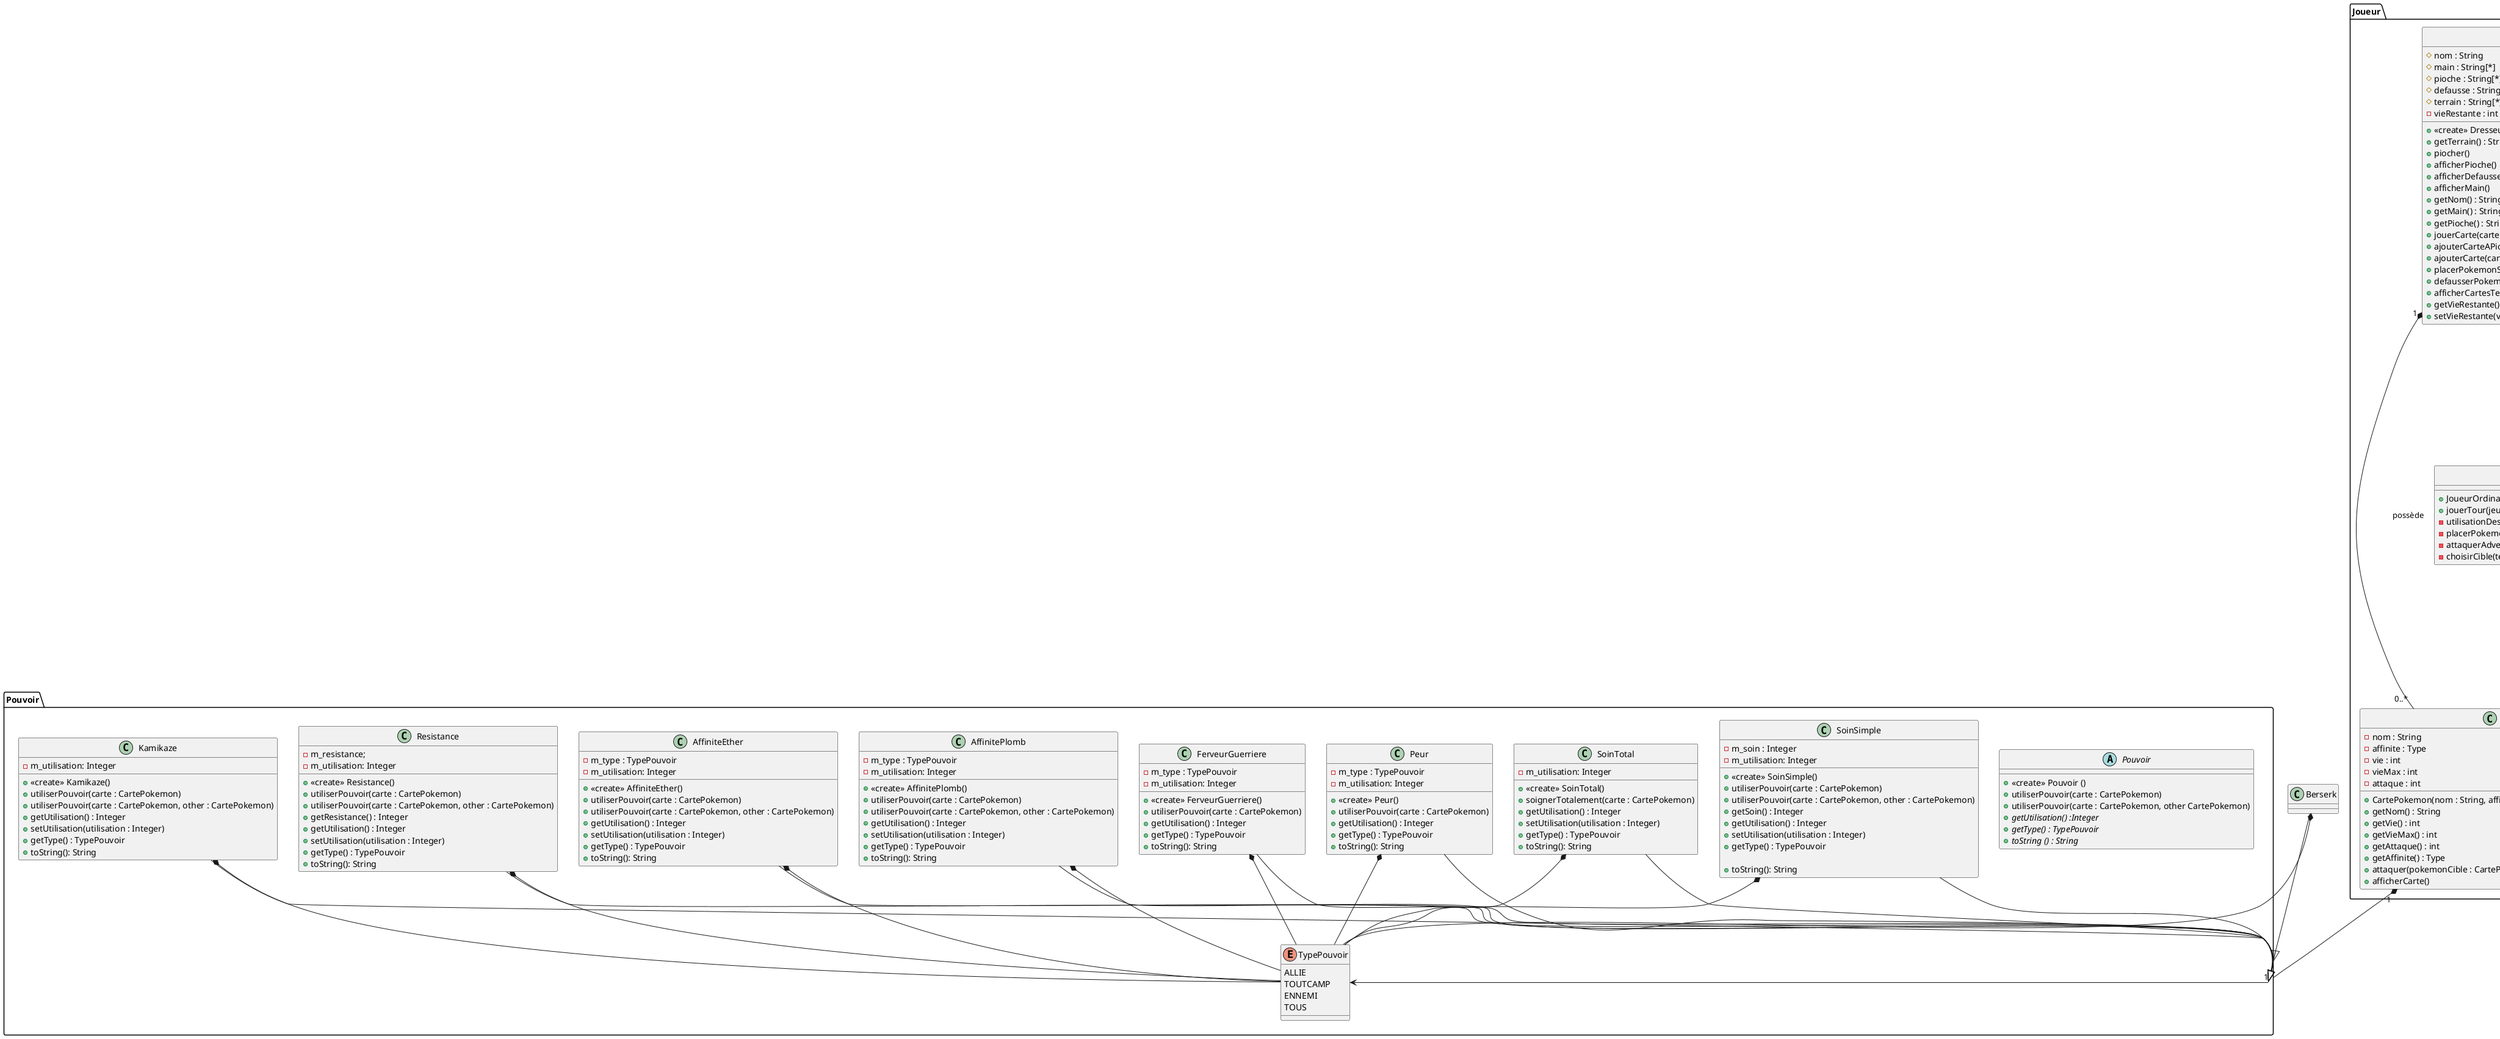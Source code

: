 @startuml

package Jouer{
class Pokemon {
+ main(String[] args: String[])
}

class Jeu {
- scanner : Scanner
- joueur1 : Dresseur
- joueur2 : Dresseur
- joueurActuel : Dresseur
- numeroTour : int
- nomsPokemon : String[*]
- pouvoirs : String[*]
- joueurAdverse : JoueurOrdinateur
- clip : Clip
+ «create» Jeu (joueur1 : Dresseur, joueur2 : Dresseur)
+ jouerTour()
+ utilisationDesPouvoirs ()
+ trouverCarteDansTerrain (nomCarte : String)
+ trouverCarteDansTerrainJoueurAdverse(nomCarte : String, joueurActuel : Dresseur) : CartePokemon
+ afficherCartesTerrainJoueur2() : String
+ trouverCarteDansTerrainJoueur2(nomCarte : String) : CartePokemon
+ prochainTour()
+ afficherMainJoueur2() : String
+ afficherCarteMainJoueur2() : String
+ trouverCarteDansMainJoueur2(nomCarte : String) : CartePokemon
+ genererPokemon() : CartePokemon
+ getJoueurAdverse(joueurActuel : Dresseur) : Dresseur
}
}

package Joueur{

class Dresseur {
# nom : String
# main : String[*]
# pioche : String[*]
# defausse : String[*]
# terrain : String[*]
- vieRestante : int
+ «create» Dresseur(nom : String)
+ getTerrain() : String[*]
+ piocher()
+ afficherPioche()
+ afficherDefausse()
+ afficherMain()
+ getNom() : String
+ getMain() : String[*]
+ getPioche() : String[*]
+ jouerCarte(carte : CartePokemon)
+ ajouterCarteAPioche(carte : CartePokemon)
+ ajouterCarte(carte : CartePokemon)
+ placerPokemonSurTerrain(carte : CartePokemon) : boolean
+ defausserPokemon(pokemon : CartePokemon)
+ afficherCartesTerrainAvecIndex() : String
+ getVieRestante() : Integer
+ setVieRestante(vieRestante : Integer)

}

class CartePokemon {
- nom : String
- affinite : Type
- vie : int
- vieMax : int
- attaque : int
+ CartePokemon(nom : String, affinite : Type, vie : int, vieMax : int, attaque : int)
+ getNom() : String
+ getVie() : int
+ getVieMax() : int
+ getAttaque() : int
+ getAffinite() : Type
+ attaquer(pokemonCible : CartePokemon)
+ afficherCarte()
}

class JoueurOrdinateur extends Dresseur {
+ JoueurOrdinateur(nom : String)
+ jouerTour(jeu : Jeu)
- utilisationDesPouvoirs(jeu : Jeu)
- placerPokemonsSurTerrain()
- attaquerAdversaire(jeu : Jeu)
- choisirCible(terrainAdversaire : String[*]) : CartePokemon
}
}

package Element{

abstract class Type {
#-m_type : String
+ «create» Type ()
+ {abstract} getType() : Type
+ {abstract} getAvantage() : Type
+ {abstract} getType() : Type
}

class Air {
+ «create» Air()
+ getAvantage() : Type
+ getType(): Type
}

class Eau {
+ «create» Eau()
+ getAvantage() : Type
+ getType(): Type
}

class Feu {
+ «create» Feu()
+ getAvantage() : Type
+ getType(): Type
}

class Terre {
+ «create» Terre()
+ getAvantage() : Type
+ getType(): Type
}

class Ether {
+ «create» Ether() :
+ getAvantages() : String[*]
+ getType(): Type
+ toString(): String
}

class Plomb {
+ «create» Plomb() :
+ getAvantages() : String[*]
+ getType(): Type
+ toString(): String
}
}

package Pouvoir{

abstract class Pouvoir {
+ «create» Pouvoir ()
+ utiliserPouvoir(carte : CartePokemon)
+ utiliserPouvoir(carte : CartePokemon, other CartePokemon)
+ {abstract} getUtilisation() :Integer
+ {abstract} getType() : TypePouvoir
+ {abstract} toString () : String
}

enum TypePouvoir{
ALLIE
TOUTCAMP
ENNEMI
TOUS
}

class SoinTotal {
- m_utilisation: Integer
+ «create» SoinTotal()
+ soignerTotalement(carte : CartePokemon)
+ getUtilisation() : Integer
+ setUtilisation(utilisation : Integer)
+ getType() : TypePouvoir
+ toString(): String
}

class SoinSimple {
- m_soin : Integer
- m_utilisation: Integer
+ «create» SoinSimple()
+ utiliserPouvoir(carte : CartePokemon)
+ utiliserPouvoir(carte : CartePokemon, other : CartePokemon)
+ getSoin() : Integer
+ getUtilisation() : Integer
+ setUtilisation(utilisation : Integer)
+ getType() : TypePouvoir

+ toString(): String
}

class Kamikaze {
- m_utilisation: Integer
+ «create» Kamikaze()
+ utiliserPouvoir(carte : CartePokemon)
+ utiliserPouvoir(carte : CartePokemon, other : CartePokemon)
+ getUtilisation() : Integer
+ setUtilisation(utilisation : Integer)
+ getType() : TypePouvoir
+ toString(): String
}

class Resistance {
- m_resistance;
- m_utilisation: Integer
+ «create» Resistance()
+ utiliserPouvoir(carte : CartePokemon)
+ utiliserPouvoir(carte : CartePokemon, other : CartePokemon)
+ getResistance() : Integer
+ getUtilisation() : Integer
+ setUtilisation(utilisation : Integer)
+ getType() : TypePouvoir
+ toString(): String
}

class AffiniteEther {
- m_type : TypePouvoir
- m_utilisation: Integer
+ «create» AffiniteEther()
+ utiliserPouvoir(carte : CartePokemon)
+ utiliserPouvoir(carte : CartePokemon, other : CartePokemon)
+ getUtilisation() : Integer
+ setUtilisation(utilisation : Integer)
+ getType() : TypePouvoir
+ toString(): String
}

class AffinitePlomb {
- m_type : TypePouvoir
- m_utilisation: Integer
+ «create» AffinitePlomb()
+ utiliserPouvoir(carte : CartePokemon)
+ utiliserPouvoir(carte : CartePokemon, other : CartePokemon)
+ getUtilisation() : Integer
+ setUtilisation(utilisation : Integer)
+ getType() : TypePouvoir
+ toString(): String
}

class FerveurGuerriere {
- m_type : TypePouvoir
- m_utilisation: Integer
+ «create» FerveurGuerriere()
+ utiliserPouvoir(carte : CartePokemon)
+ getUtilisation() : Integer
+ getType() : TypePouvoir
+ toString(): String
}

class Peur {
- m_type : TypePouvoir
- m_utilisation: Integer
+ «create» Peur()
+ utiliserPouvoir(carte : CartePokemon)
+ getUtilisation() : Integer
+ getType() : TypePouvoir
+ toString(): String
}
}
Air --|> Type
Terre --|> Type
Eau --|> Type
Feu --|> Type
Pouvoir --> TypePouvoir
SoinSimple --|> Pouvoir
SoinTotal --|> Pouvoir
Kamikaze --|> Pouvoir
Resistance --|> Pouvoir
Berserk --|> Pouvoir
FerveurGuerriere --|> Pouvoir
AffiniteEther --|> Pouvoir
AffinitePlomb --|> Pouvoir
Peur --|> Pouvoir
SoinSimple *-- TypePouvoir
SoinTotal *-- TypePouvoir
Kamikaze *-- TypePouvoir
Resistance *-- TypePouvoir
Berserk *-- TypePouvoir
FerveurGuerriere *-- TypePouvoir
AffiniteEther *-- TypePouvoir
AffinitePlomb *-- TypePouvoir
Peur *-- TypePouvoir
CartePokemon "1" *-- "1" Pouvoir
CartePokemon "1" *-- "1" Type : affinite
Dresseur "1" *-- "0..*" CartePokemon : possède
Pokemon --> JoueurOrdinateur
Pokemon --> Dresseur
Pokemon --> Jeu
JoueurOrdinateur --> Jeu : utilise
JoueurOrdinateur o--> CartePokemon
JoueurOrdinateur --> Dresseur : hérite
Jeu --> CartePokemon
@enduml
